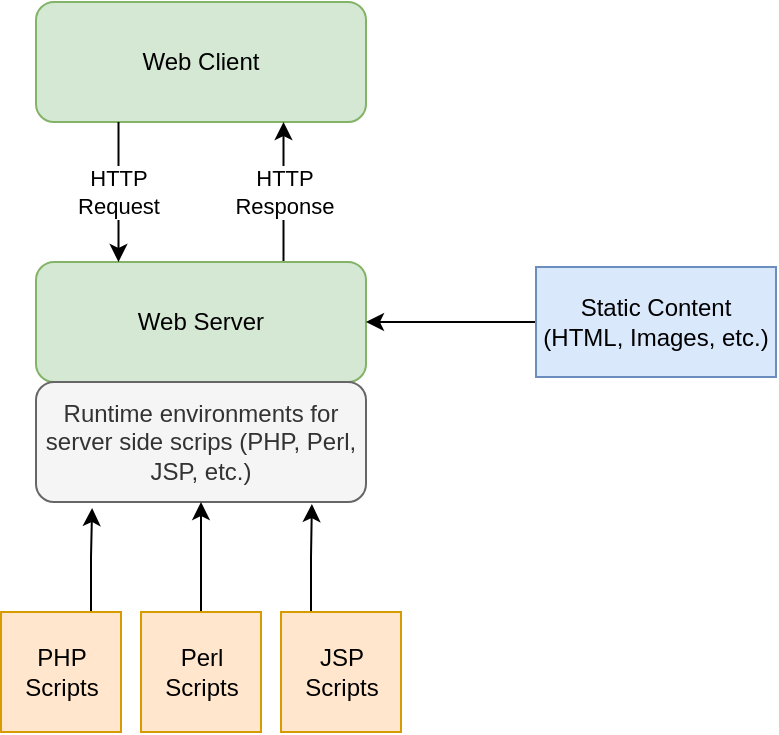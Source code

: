 <mxfile version="14.5.1" type="device"><diagram id="sqN1gvyjpFyu7cNEe888" name="Page-1"><mxGraphModel dx="3342" dy="1890" grid="1" gridSize="10" guides="1" tooltips="1" connect="1" arrows="1" fold="1" page="1" pageScale="1" pageWidth="850" pageHeight="1100" math="0" shadow="0"><root><mxCell id="0"/><mxCell id="1" parent="0"/><mxCell id="dQsSlFlJbSoVcYCQxNwW-1" value="Web Client" style="rounded=1;whiteSpace=wrap;html=1;fillColor=#d5e8d4;strokeColor=#82b366;" vertex="1" parent="1"><mxGeometry x="230" y="365" width="165" height="60" as="geometry"/></mxCell><mxCell id="dQsSlFlJbSoVcYCQxNwW-9" value="HTTP&lt;br&gt;Response" style="edgeStyle=orthogonalEdgeStyle;rounded=0;orthogonalLoop=1;jettySize=auto;html=1;exitX=0.75;exitY=0;exitDx=0;exitDy=0;entryX=0.75;entryY=1;entryDx=0;entryDy=0;" edge="1" parent="1" source="dQsSlFlJbSoVcYCQxNwW-2" target="dQsSlFlJbSoVcYCQxNwW-1"><mxGeometry relative="1" as="geometry"/></mxCell><mxCell id="dQsSlFlJbSoVcYCQxNwW-2" value="Web Server" style="rounded=1;whiteSpace=wrap;html=1;fillColor=#d5e8d4;strokeColor=#82b366;" vertex="1" parent="1"><mxGeometry x="230" y="495" width="165" height="60" as="geometry"/></mxCell><mxCell id="dQsSlFlJbSoVcYCQxNwW-3" value="Runtime environments for server side scrips (PHP, Perl, JSP, etc.)" style="rounded=1;whiteSpace=wrap;html=1;fillColor=#f5f5f5;strokeColor=#666666;fontColor=#333333;" vertex="1" parent="1"><mxGeometry x="230" y="555" width="165" height="60" as="geometry"/></mxCell><mxCell id="dQsSlFlJbSoVcYCQxNwW-11" style="edgeStyle=orthogonalEdgeStyle;rounded=0;orthogonalLoop=1;jettySize=auto;html=1;exitX=0;exitY=0.5;exitDx=0;exitDy=0;entryX=1;entryY=0.5;entryDx=0;entryDy=0;" edge="1" parent="1" source="dQsSlFlJbSoVcYCQxNwW-4" target="dQsSlFlJbSoVcYCQxNwW-2"><mxGeometry relative="1" as="geometry"/></mxCell><mxCell id="dQsSlFlJbSoVcYCQxNwW-4" value="Static Content (HTML, Images, etc.)" style="rounded=0;whiteSpace=wrap;html=1;fillColor=#dae8fc;strokeColor=#6c8ebf;" vertex="1" parent="1"><mxGeometry x="480" y="497.5" width="120" height="55" as="geometry"/></mxCell><mxCell id="dQsSlFlJbSoVcYCQxNwW-12" style="edgeStyle=orthogonalEdgeStyle;rounded=0;orthogonalLoop=1;jettySize=auto;html=1;exitX=0.75;exitY=0;exitDx=0;exitDy=0;entryX=0.17;entryY=1.05;entryDx=0;entryDy=0;entryPerimeter=0;" edge="1" parent="1" source="dQsSlFlJbSoVcYCQxNwW-5" target="dQsSlFlJbSoVcYCQxNwW-3"><mxGeometry relative="1" as="geometry"/></mxCell><mxCell id="dQsSlFlJbSoVcYCQxNwW-5" value="PHP Scripts" style="rounded=0;whiteSpace=wrap;html=1;fillColor=#ffe6cc;strokeColor=#d79b00;" vertex="1" parent="1"><mxGeometry x="212.5" y="670" width="60" height="60" as="geometry"/></mxCell><mxCell id="dQsSlFlJbSoVcYCQxNwW-13" style="edgeStyle=orthogonalEdgeStyle;rounded=0;orthogonalLoop=1;jettySize=auto;html=1;exitX=0.5;exitY=0;exitDx=0;exitDy=0;entryX=0.5;entryY=1;entryDx=0;entryDy=0;" edge="1" parent="1" source="dQsSlFlJbSoVcYCQxNwW-6" target="dQsSlFlJbSoVcYCQxNwW-3"><mxGeometry relative="1" as="geometry"/></mxCell><mxCell id="dQsSlFlJbSoVcYCQxNwW-6" value="Perl Scripts" style="rounded=0;whiteSpace=wrap;html=1;fillColor=#ffe6cc;strokeColor=#d79b00;" vertex="1" parent="1"><mxGeometry x="282.5" y="670" width="60" height="60" as="geometry"/></mxCell><mxCell id="dQsSlFlJbSoVcYCQxNwW-14" style="edgeStyle=orthogonalEdgeStyle;rounded=0;orthogonalLoop=1;jettySize=auto;html=1;exitX=0.25;exitY=0;exitDx=0;exitDy=0;entryX=0.836;entryY=1.017;entryDx=0;entryDy=0;entryPerimeter=0;" edge="1" parent="1" source="dQsSlFlJbSoVcYCQxNwW-7" target="dQsSlFlJbSoVcYCQxNwW-3"><mxGeometry relative="1" as="geometry"/></mxCell><mxCell id="dQsSlFlJbSoVcYCQxNwW-7" value="JSP Scripts" style="rounded=0;whiteSpace=wrap;html=1;fillColor=#ffe6cc;strokeColor=#d79b00;" vertex="1" parent="1"><mxGeometry x="352.5" y="670" width="60" height="60" as="geometry"/></mxCell><mxCell id="dQsSlFlJbSoVcYCQxNwW-8" value="HTTP&lt;br&gt;Request" style="endArrow=classic;html=1;exitX=0.25;exitY=1;exitDx=0;exitDy=0;entryX=0.25;entryY=0;entryDx=0;entryDy=0;" edge="1" parent="1" source="dQsSlFlJbSoVcYCQxNwW-1" target="dQsSlFlJbSoVcYCQxNwW-2"><mxGeometry width="50" height="50" relative="1" as="geometry"><mxPoint x="70" y="850" as="sourcePoint"/><mxPoint x="120" y="800" as="targetPoint"/></mxGeometry></mxCell></root></mxGraphModel></diagram></mxfile>